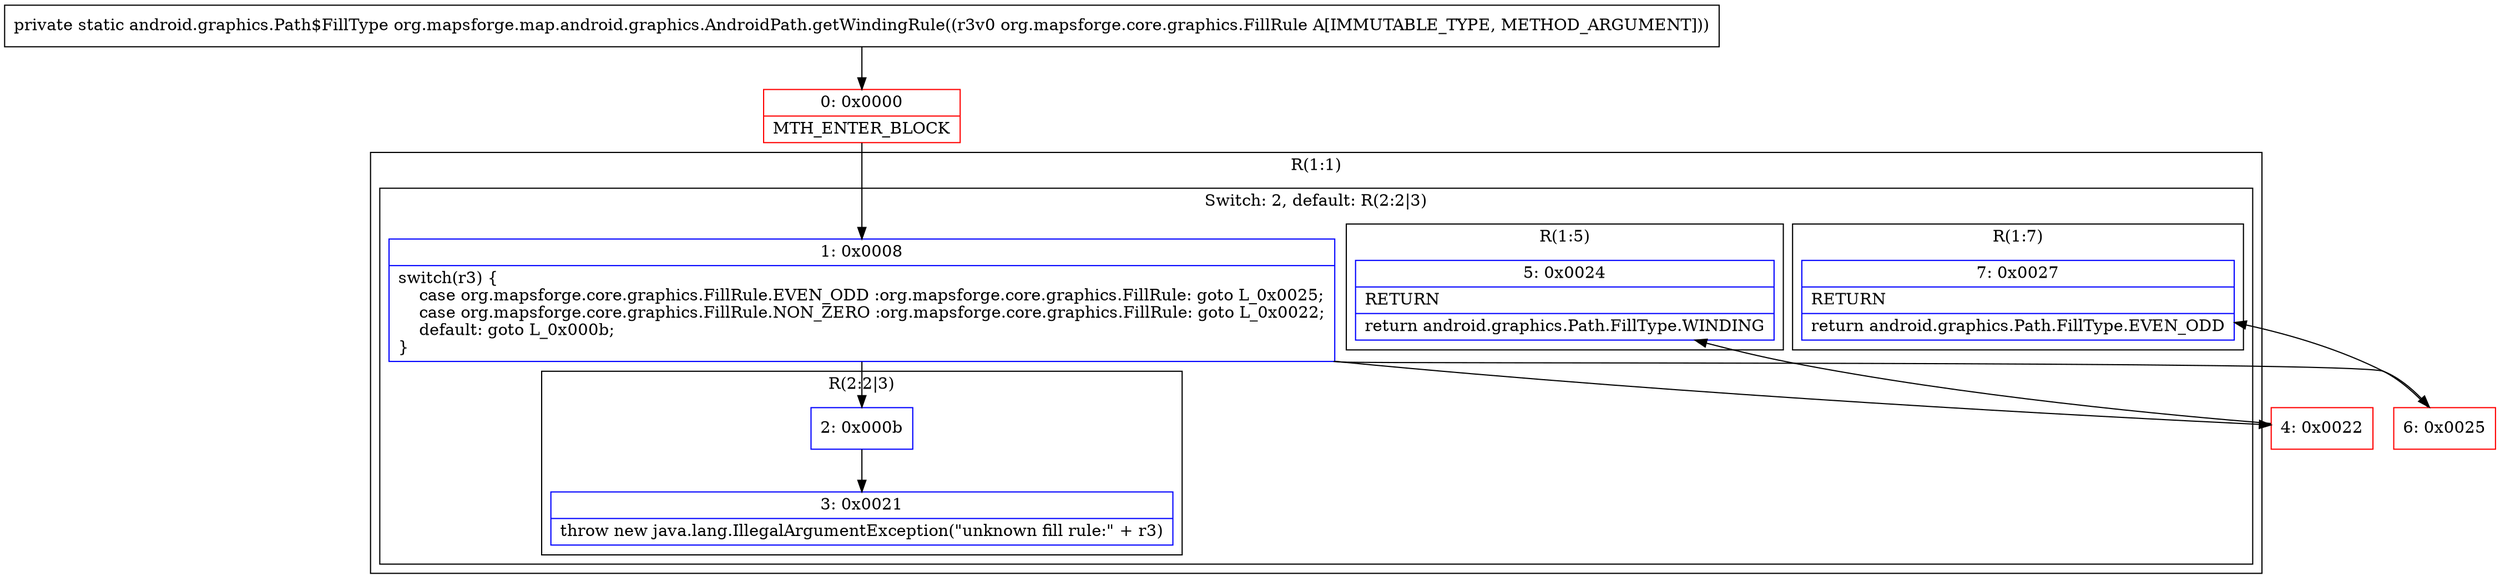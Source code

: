 digraph "CFG fororg.mapsforge.map.android.graphics.AndroidPath.getWindingRule(Lorg\/mapsforge\/core\/graphics\/FillRule;)Landroid\/graphics\/Path$FillType;" {
subgraph cluster_Region_478430528 {
label = "R(1:1)";
node [shape=record,color=blue];
subgraph cluster_SwitchRegion_1083382548 {
label = "Switch: 2, default: R(2:2|3)";
node [shape=record,color=blue];
Node_1 [shape=record,label="{1\:\ 0x0008|switch(r3) \{\l    case org.mapsforge.core.graphics.FillRule.EVEN_ODD :org.mapsforge.core.graphics.FillRule: goto L_0x0025;\l    case org.mapsforge.core.graphics.FillRule.NON_ZERO :org.mapsforge.core.graphics.FillRule: goto L_0x0022;\l    default: goto L_0x000b;\l\}\l}"];
subgraph cluster_Region_1657124262 {
label = "R(1:7)";
node [shape=record,color=blue];
Node_7 [shape=record,label="{7\:\ 0x0027|RETURN\l|return android.graphics.Path.FillType.EVEN_ODD\l}"];
}
subgraph cluster_Region_1118993876 {
label = "R(1:5)";
node [shape=record,color=blue];
Node_5 [shape=record,label="{5\:\ 0x0024|RETURN\l|return android.graphics.Path.FillType.WINDING\l}"];
}
subgraph cluster_Region_2091032199 {
label = "R(2:2|3)";
node [shape=record,color=blue];
Node_2 [shape=record,label="{2\:\ 0x000b}"];
Node_3 [shape=record,label="{3\:\ 0x0021|throw new java.lang.IllegalArgumentException(\"unknown fill rule:\" + r3)\l}"];
}
}
}
Node_0 [shape=record,color=red,label="{0\:\ 0x0000|MTH_ENTER_BLOCK\l}"];
Node_4 [shape=record,color=red,label="{4\:\ 0x0022}"];
Node_6 [shape=record,color=red,label="{6\:\ 0x0025}"];
MethodNode[shape=record,label="{private static android.graphics.Path$FillType org.mapsforge.map.android.graphics.AndroidPath.getWindingRule((r3v0 org.mapsforge.core.graphics.FillRule A[IMMUTABLE_TYPE, METHOD_ARGUMENT])) }"];
MethodNode -> Node_0;
Node_1 -> Node_2;
Node_1 -> Node_4;
Node_1 -> Node_6;
Node_2 -> Node_3;
Node_0 -> Node_1;
Node_4 -> Node_5;
Node_6 -> Node_7;
}


